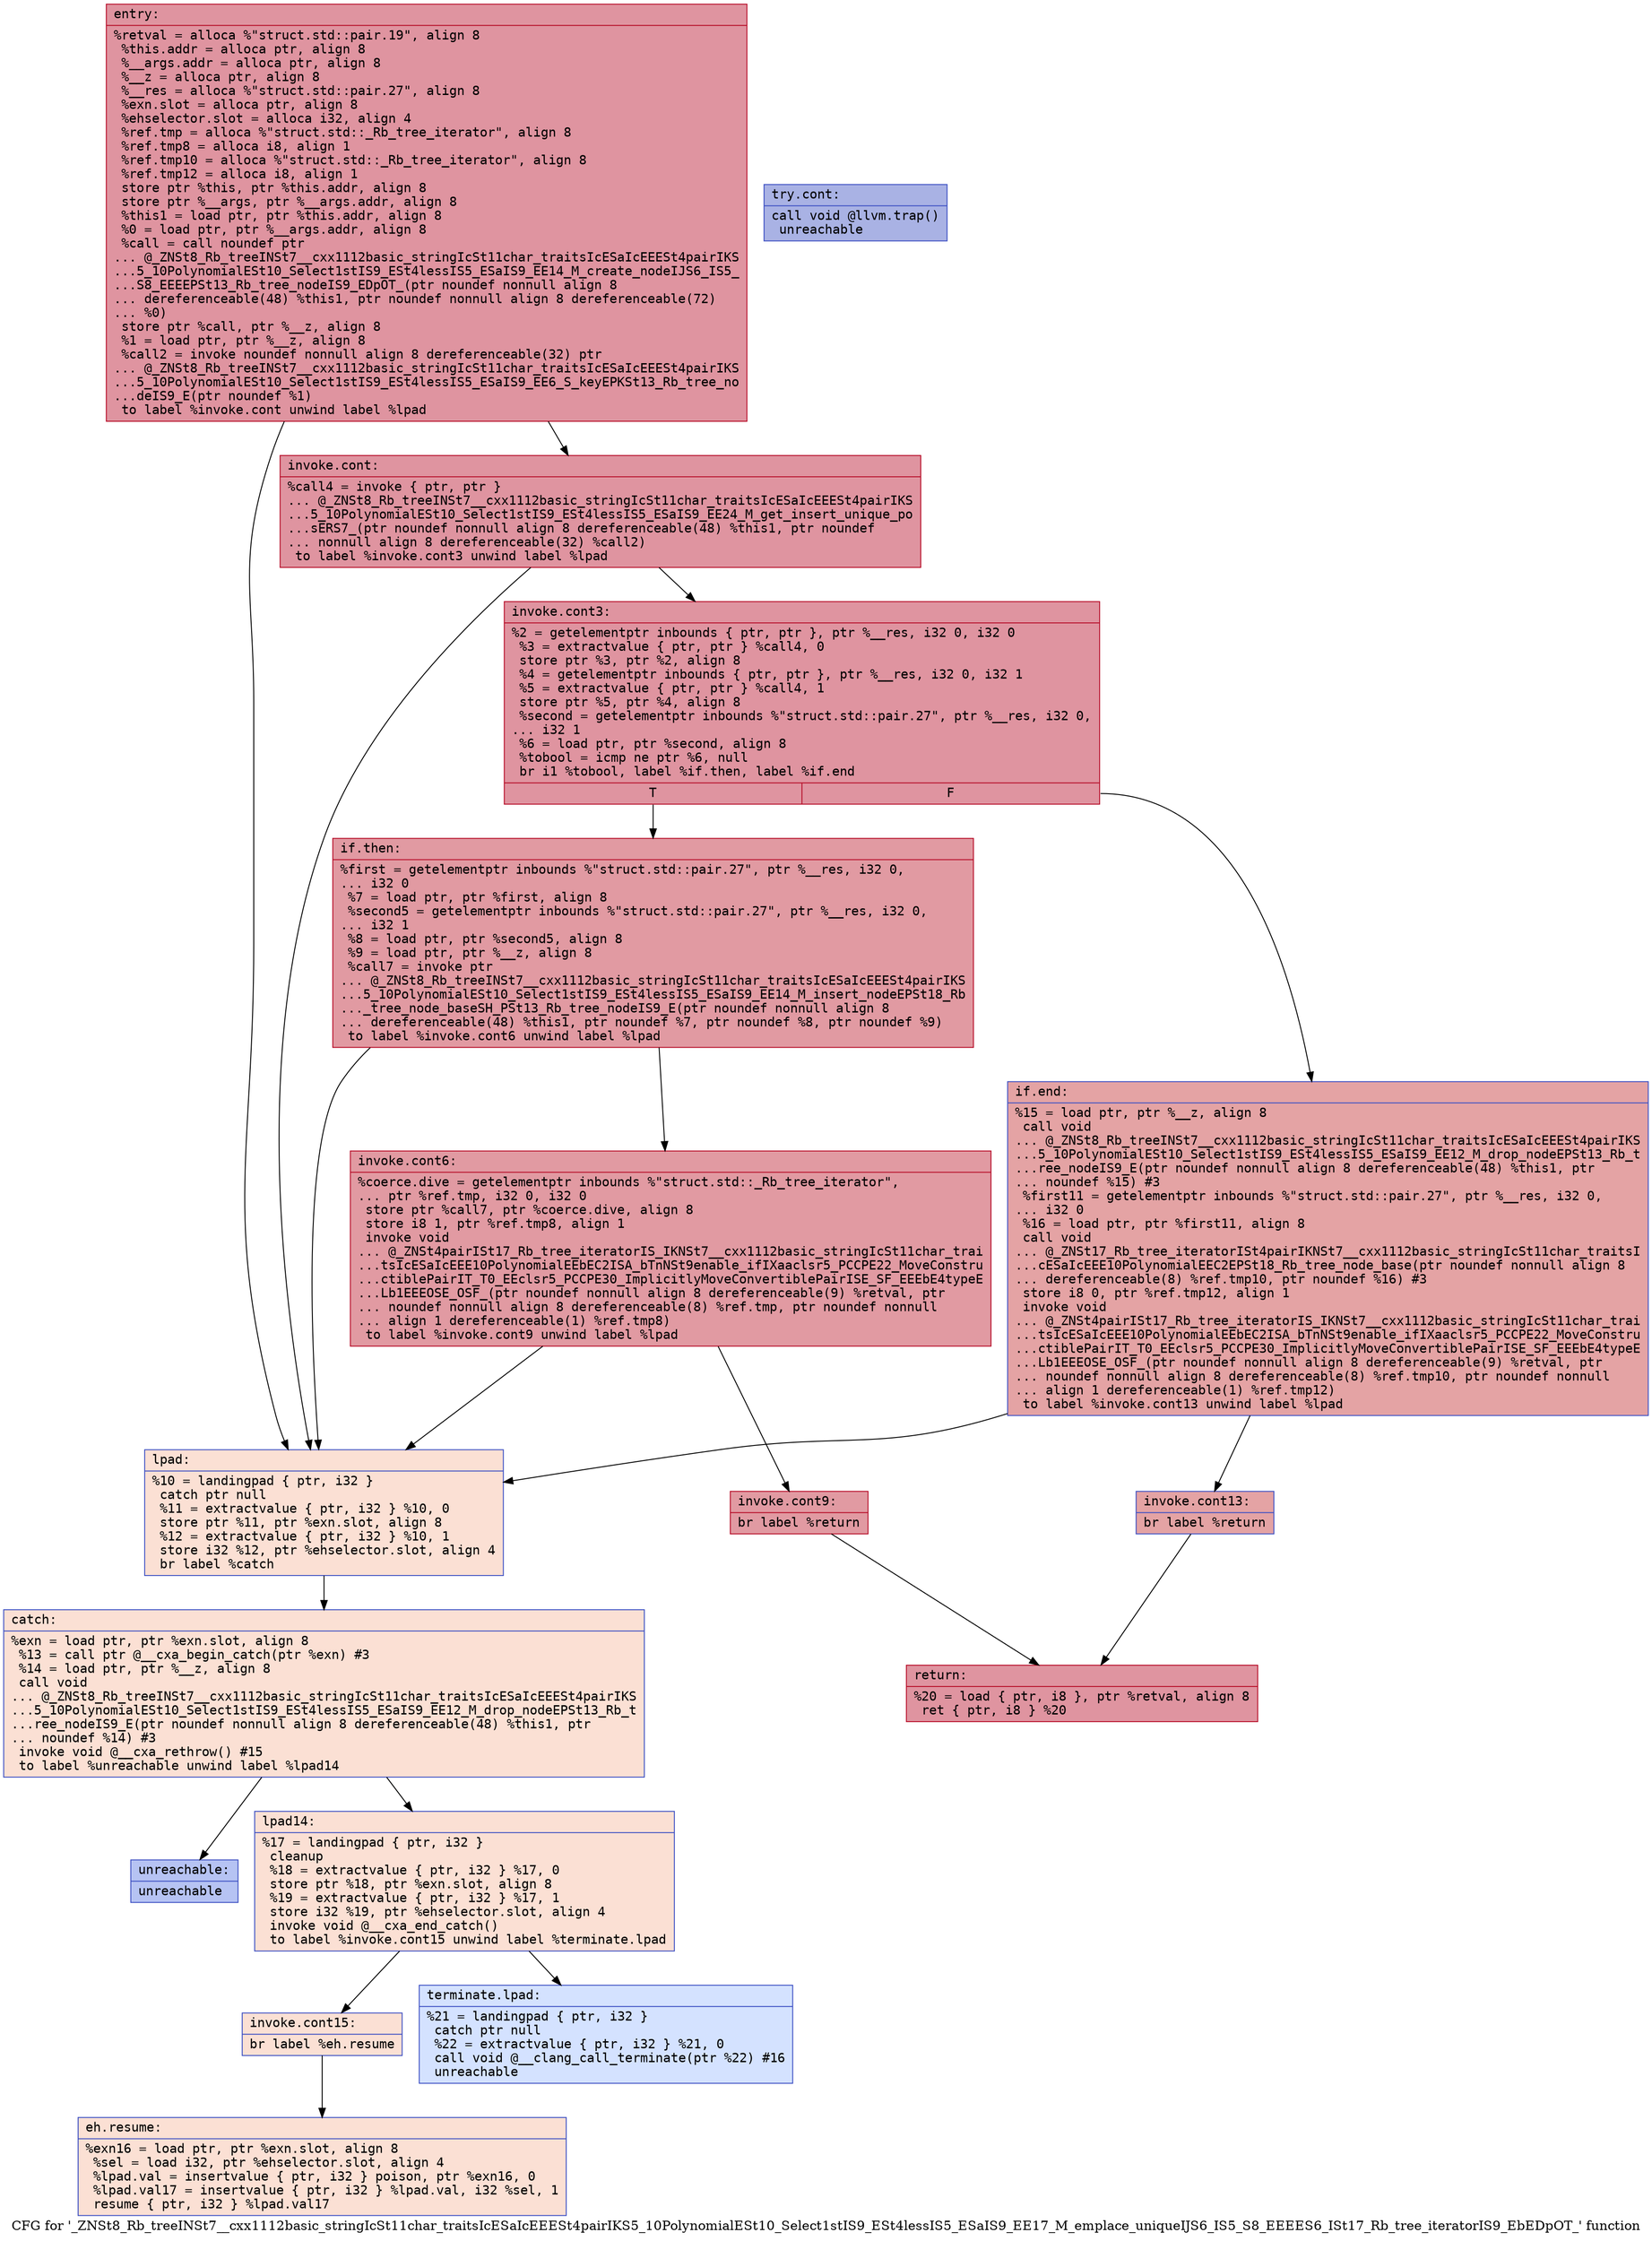 digraph "CFG for '_ZNSt8_Rb_treeINSt7__cxx1112basic_stringIcSt11char_traitsIcESaIcEEESt4pairIKS5_10PolynomialESt10_Select1stIS9_ESt4lessIS5_ESaIS9_EE17_M_emplace_uniqueIJS6_IS5_S8_EEEES6_ISt17_Rb_tree_iteratorIS9_EbEDpOT_' function" {
	label="CFG for '_ZNSt8_Rb_treeINSt7__cxx1112basic_stringIcSt11char_traitsIcESaIcEEESt4pairIKS5_10PolynomialESt10_Select1stIS9_ESt4lessIS5_ESaIS9_EE17_M_emplace_uniqueIJS6_IS5_S8_EEEES6_ISt17_Rb_tree_iteratorIS9_EbEDpOT_' function";

	Node0x55dab46fa480 [shape=record,color="#b70d28ff", style=filled, fillcolor="#b70d2870" fontname="Courier",label="{entry:\l|  %retval = alloca %\"struct.std::pair.19\", align 8\l  %this.addr = alloca ptr, align 8\l  %__args.addr = alloca ptr, align 8\l  %__z = alloca ptr, align 8\l  %__res = alloca %\"struct.std::pair.27\", align 8\l  %exn.slot = alloca ptr, align 8\l  %ehselector.slot = alloca i32, align 4\l  %ref.tmp = alloca %\"struct.std::_Rb_tree_iterator\", align 8\l  %ref.tmp8 = alloca i8, align 1\l  %ref.tmp10 = alloca %\"struct.std::_Rb_tree_iterator\", align 8\l  %ref.tmp12 = alloca i8, align 1\l  store ptr %this, ptr %this.addr, align 8\l  store ptr %__args, ptr %__args.addr, align 8\l  %this1 = load ptr, ptr %this.addr, align 8\l  %0 = load ptr, ptr %__args.addr, align 8\l  %call = call noundef ptr\l... @_ZNSt8_Rb_treeINSt7__cxx1112basic_stringIcSt11char_traitsIcESaIcEEESt4pairIKS\l...5_10PolynomialESt10_Select1stIS9_ESt4lessIS5_ESaIS9_EE14_M_create_nodeIJS6_IS5_\l...S8_EEEEPSt13_Rb_tree_nodeIS9_EDpOT_(ptr noundef nonnull align 8\l... dereferenceable(48) %this1, ptr noundef nonnull align 8 dereferenceable(72)\l... %0)\l  store ptr %call, ptr %__z, align 8\l  %1 = load ptr, ptr %__z, align 8\l  %call2 = invoke noundef nonnull align 8 dereferenceable(32) ptr\l... @_ZNSt8_Rb_treeINSt7__cxx1112basic_stringIcSt11char_traitsIcESaIcEEESt4pairIKS\l...5_10PolynomialESt10_Select1stIS9_ESt4lessIS5_ESaIS9_EE6_S_keyEPKSt13_Rb_tree_no\l...deIS9_E(ptr noundef %1)\l          to label %invoke.cont unwind label %lpad\l}"];
	Node0x55dab46fa480 -> Node0x55dab46fb240[tooltip="entry -> invoke.cont\nProbability 100.00%" ];
	Node0x55dab46fa480 -> Node0x55dab46fb2c0[tooltip="entry -> lpad\nProbability 0.00%" ];
	Node0x55dab46fb240 [shape=record,color="#b70d28ff", style=filled, fillcolor="#b70d2870" fontname="Courier",label="{invoke.cont:\l|  %call4 = invoke \{ ptr, ptr \}\l... @_ZNSt8_Rb_treeINSt7__cxx1112basic_stringIcSt11char_traitsIcESaIcEEESt4pairIKS\l...5_10PolynomialESt10_Select1stIS9_ESt4lessIS5_ESaIS9_EE24_M_get_insert_unique_po\l...sERS7_(ptr noundef nonnull align 8 dereferenceable(48) %this1, ptr noundef\l... nonnull align 8 dereferenceable(32) %call2)\l          to label %invoke.cont3 unwind label %lpad\l}"];
	Node0x55dab46fb240 -> Node0x55dab46fb400[tooltip="invoke.cont -> invoke.cont3\nProbability 100.00%" ];
	Node0x55dab46fb240 -> Node0x55dab46fb2c0[tooltip="invoke.cont -> lpad\nProbability 0.00%" ];
	Node0x55dab46fb400 [shape=record,color="#b70d28ff", style=filled, fillcolor="#b70d2870" fontname="Courier",label="{invoke.cont3:\l|  %2 = getelementptr inbounds \{ ptr, ptr \}, ptr %__res, i32 0, i32 0\l  %3 = extractvalue \{ ptr, ptr \} %call4, 0\l  store ptr %3, ptr %2, align 8\l  %4 = getelementptr inbounds \{ ptr, ptr \}, ptr %__res, i32 0, i32 1\l  %5 = extractvalue \{ ptr, ptr \} %call4, 1\l  store ptr %5, ptr %4, align 8\l  %second = getelementptr inbounds %\"struct.std::pair.27\", ptr %__res, i32 0,\l... i32 1\l  %6 = load ptr, ptr %second, align 8\l  %tobool = icmp ne ptr %6, null\l  br i1 %tobool, label %if.then, label %if.end\l|{<s0>T|<s1>F}}"];
	Node0x55dab46fb400:s0 -> Node0x55dab46fbc80[tooltip="invoke.cont3 -> if.then\nProbability 62.50%" ];
	Node0x55dab46fb400:s1 -> Node0x55dab46fbcf0[tooltip="invoke.cont3 -> if.end\nProbability 37.50%" ];
	Node0x55dab46fbc80 [shape=record,color="#b70d28ff", style=filled, fillcolor="#bb1b2c70" fontname="Courier",label="{if.then:\l|  %first = getelementptr inbounds %\"struct.std::pair.27\", ptr %__res, i32 0,\l... i32 0\l  %7 = load ptr, ptr %first, align 8\l  %second5 = getelementptr inbounds %\"struct.std::pair.27\", ptr %__res, i32 0,\l... i32 1\l  %8 = load ptr, ptr %second5, align 8\l  %9 = load ptr, ptr %__z, align 8\l  %call7 = invoke ptr\l... @_ZNSt8_Rb_treeINSt7__cxx1112basic_stringIcSt11char_traitsIcESaIcEEESt4pairIKS\l...5_10PolynomialESt10_Select1stIS9_ESt4lessIS5_ESaIS9_EE14_M_insert_nodeEPSt18_Rb\l..._tree_node_baseSH_PSt13_Rb_tree_nodeIS9_E(ptr noundef nonnull align 8\l... dereferenceable(48) %this1, ptr noundef %7, ptr noundef %8, ptr noundef %9)\l          to label %invoke.cont6 unwind label %lpad\l}"];
	Node0x55dab46fbc80 -> Node0x55dab46fc3c0[tooltip="if.then -> invoke.cont6\nProbability 100.00%" ];
	Node0x55dab46fbc80 -> Node0x55dab46fb2c0[tooltip="if.then -> lpad\nProbability 0.00%" ];
	Node0x55dab46fc3c0 [shape=record,color="#b70d28ff", style=filled, fillcolor="#bb1b2c70" fontname="Courier",label="{invoke.cont6:\l|  %coerce.dive = getelementptr inbounds %\"struct.std::_Rb_tree_iterator\",\l... ptr %ref.tmp, i32 0, i32 0\l  store ptr %call7, ptr %coerce.dive, align 8\l  store i8 1, ptr %ref.tmp8, align 1\l  invoke void\l... @_ZNSt4pairISt17_Rb_tree_iteratorIS_IKNSt7__cxx1112basic_stringIcSt11char_trai\l...tsIcESaIcEEE10PolynomialEEbEC2ISA_bTnNSt9enable_ifIXaaclsr5_PCCPE22_MoveConstru\l...ctiblePairIT_T0_EEclsr5_PCCPE30_ImplicitlyMoveConvertiblePairISE_SF_EEEbE4typeE\l...Lb1EEEOSE_OSF_(ptr noundef nonnull align 8 dereferenceable(9) %retval, ptr\l... noundef nonnull align 8 dereferenceable(8) %ref.tmp, ptr noundef nonnull\l... align 1 dereferenceable(1) %ref.tmp8)\l          to label %invoke.cont9 unwind label %lpad\l}"];
	Node0x55dab46fc3c0 -> Node0x55dab46fcb30[tooltip="invoke.cont6 -> invoke.cont9\nProbability 100.00%" ];
	Node0x55dab46fc3c0 -> Node0x55dab46fb2c0[tooltip="invoke.cont6 -> lpad\nProbability 0.00%" ];
	Node0x55dab46fcb30 [shape=record,color="#b70d28ff", style=filled, fillcolor="#bb1b2c70" fontname="Courier",label="{invoke.cont9:\l|  br label %return\l}"];
	Node0x55dab46fcb30 -> Node0x55dab46fcfc0[tooltip="invoke.cont9 -> return\nProbability 100.00%" ];
	Node0x55dab46fb2c0 [shape=record,color="#3d50c3ff", style=filled, fillcolor="#f7b99e70" fontname="Courier",label="{lpad:\l|  %10 = landingpad \{ ptr, i32 \}\l          catch ptr null\l  %11 = extractvalue \{ ptr, i32 \} %10, 0\l  store ptr %11, ptr %exn.slot, align 8\l  %12 = extractvalue \{ ptr, i32 \} %10, 1\l  store i32 %12, ptr %ehselector.slot, align 4\l  br label %catch\l}"];
	Node0x55dab46fb2c0 -> Node0x55dab46fd330[tooltip="lpad -> catch\nProbability 100.00%" ];
	Node0x55dab46fd330 [shape=record,color="#3d50c3ff", style=filled, fillcolor="#f7b99e70" fontname="Courier",label="{catch:\l|  %exn = load ptr, ptr %exn.slot, align 8\l  %13 = call ptr @__cxa_begin_catch(ptr %exn) #3\l  %14 = load ptr, ptr %__z, align 8\l  call void\l... @_ZNSt8_Rb_treeINSt7__cxx1112basic_stringIcSt11char_traitsIcESaIcEEESt4pairIKS\l...5_10PolynomialESt10_Select1stIS9_ESt4lessIS5_ESaIS9_EE12_M_drop_nodeEPSt13_Rb_t\l...ree_nodeIS9_E(ptr noundef nonnull align 8 dereferenceable(48) %this1, ptr\l... noundef %14) #3\l  invoke void @__cxa_rethrow() #15\l          to label %unreachable unwind label %lpad14\l}"];
	Node0x55dab46fd330 -> Node0x55dab46fda20[tooltip="catch -> unreachable\nProbability 0.00%" ];
	Node0x55dab46fd330 -> Node0x55dab46fdad0[tooltip="catch -> lpad14\nProbability 100.00%" ];
	Node0x55dab46fbcf0 [shape=record,color="#3d50c3ff", style=filled, fillcolor="#c32e3170" fontname="Courier",label="{if.end:\l|  %15 = load ptr, ptr %__z, align 8\l  call void\l... @_ZNSt8_Rb_treeINSt7__cxx1112basic_stringIcSt11char_traitsIcESaIcEEESt4pairIKS\l...5_10PolynomialESt10_Select1stIS9_ESt4lessIS5_ESaIS9_EE12_M_drop_nodeEPSt13_Rb_t\l...ree_nodeIS9_E(ptr noundef nonnull align 8 dereferenceable(48) %this1, ptr\l... noundef %15) #3\l  %first11 = getelementptr inbounds %\"struct.std::pair.27\", ptr %__res, i32 0,\l... i32 0\l  %16 = load ptr, ptr %first11, align 8\l  call void\l... @_ZNSt17_Rb_tree_iteratorISt4pairIKNSt7__cxx1112basic_stringIcSt11char_traitsI\l...cESaIcEEE10PolynomialEEC2EPSt18_Rb_tree_node_base(ptr noundef nonnull align 8\l... dereferenceable(8) %ref.tmp10, ptr noundef %16) #3\l  store i8 0, ptr %ref.tmp12, align 1\l  invoke void\l... @_ZNSt4pairISt17_Rb_tree_iteratorIS_IKNSt7__cxx1112basic_stringIcSt11char_trai\l...tsIcESaIcEEE10PolynomialEEbEC2ISA_bTnNSt9enable_ifIXaaclsr5_PCCPE22_MoveConstru\l...ctiblePairIT_T0_EEclsr5_PCCPE30_ImplicitlyMoveConvertiblePairISE_SF_EEEbE4typeE\l...Lb1EEEOSE_OSF_(ptr noundef nonnull align 8 dereferenceable(9) %retval, ptr\l... noundef nonnull align 8 dereferenceable(8) %ref.tmp10, ptr noundef nonnull\l... align 1 dereferenceable(1) %ref.tmp12)\l          to label %invoke.cont13 unwind label %lpad\l}"];
	Node0x55dab46fbcf0 -> Node0x55dab46fe370[tooltip="if.end -> invoke.cont13\nProbability 100.00%" ];
	Node0x55dab46fbcf0 -> Node0x55dab46fb2c0[tooltip="if.end -> lpad\nProbability 0.00%" ];
	Node0x55dab46fe370 [shape=record,color="#3d50c3ff", style=filled, fillcolor="#c32e3170" fontname="Courier",label="{invoke.cont13:\l|  br label %return\l}"];
	Node0x55dab46fe370 -> Node0x55dab46fcfc0[tooltip="invoke.cont13 -> return\nProbability 100.00%" ];
	Node0x55dab46fdad0 [shape=record,color="#3d50c3ff", style=filled, fillcolor="#f7b99e70" fontname="Courier",label="{lpad14:\l|  %17 = landingpad \{ ptr, i32 \}\l          cleanup\l  %18 = extractvalue \{ ptr, i32 \} %17, 0\l  store ptr %18, ptr %exn.slot, align 8\l  %19 = extractvalue \{ ptr, i32 \} %17, 1\l  store i32 %19, ptr %ehselector.slot, align 4\l  invoke void @__cxa_end_catch()\l          to label %invoke.cont15 unwind label %terminate.lpad\l}"];
	Node0x55dab46fdad0 -> Node0x55dab46fe910[tooltip="lpad14 -> invoke.cont15\nProbability 100.00%" ];
	Node0x55dab46fdad0 -> Node0x55dab46fe960[tooltip="lpad14 -> terminate.lpad\nProbability 0.00%" ];
	Node0x55dab46fe910 [shape=record,color="#3d50c3ff", style=filled, fillcolor="#f7b99e70" fontname="Courier",label="{invoke.cont15:\l|  br label %eh.resume\l}"];
	Node0x55dab46fe910 -> Node0x55dab46fec30[tooltip="invoke.cont15 -> eh.resume\nProbability 100.00%" ];
	Node0x55dab46fed20 [shape=record,color="#3d50c3ff", style=filled, fillcolor="#3d50c370" fontname="Courier",label="{try.cont:\l|  call void @llvm.trap()\l  unreachable\l}"];
	Node0x55dab46fcfc0 [shape=record,color="#b70d28ff", style=filled, fillcolor="#b70d2870" fontname="Courier",label="{return:\l|  %20 = load \{ ptr, i8 \}, ptr %retval, align 8\l  ret \{ ptr, i8 \} %20\l}"];
	Node0x55dab46fec30 [shape=record,color="#3d50c3ff", style=filled, fillcolor="#f7b99e70" fontname="Courier",label="{eh.resume:\l|  %exn16 = load ptr, ptr %exn.slot, align 8\l  %sel = load i32, ptr %ehselector.slot, align 4\l  %lpad.val = insertvalue \{ ptr, i32 \} poison, ptr %exn16, 0\l  %lpad.val17 = insertvalue \{ ptr, i32 \} %lpad.val, i32 %sel, 1\l  resume \{ ptr, i32 \} %lpad.val17\l}"];
	Node0x55dab46fe960 [shape=record,color="#3d50c3ff", style=filled, fillcolor="#9ebeff70" fontname="Courier",label="{terminate.lpad:\l|  %21 = landingpad \{ ptr, i32 \}\l          catch ptr null\l  %22 = extractvalue \{ ptr, i32 \} %21, 0\l  call void @__clang_call_terminate(ptr %22) #16\l  unreachable\l}"];
	Node0x55dab46fda20 [shape=record,color="#3d50c3ff", style=filled, fillcolor="#5977e370" fontname="Courier",label="{unreachable:\l|  unreachable\l}"];
}
